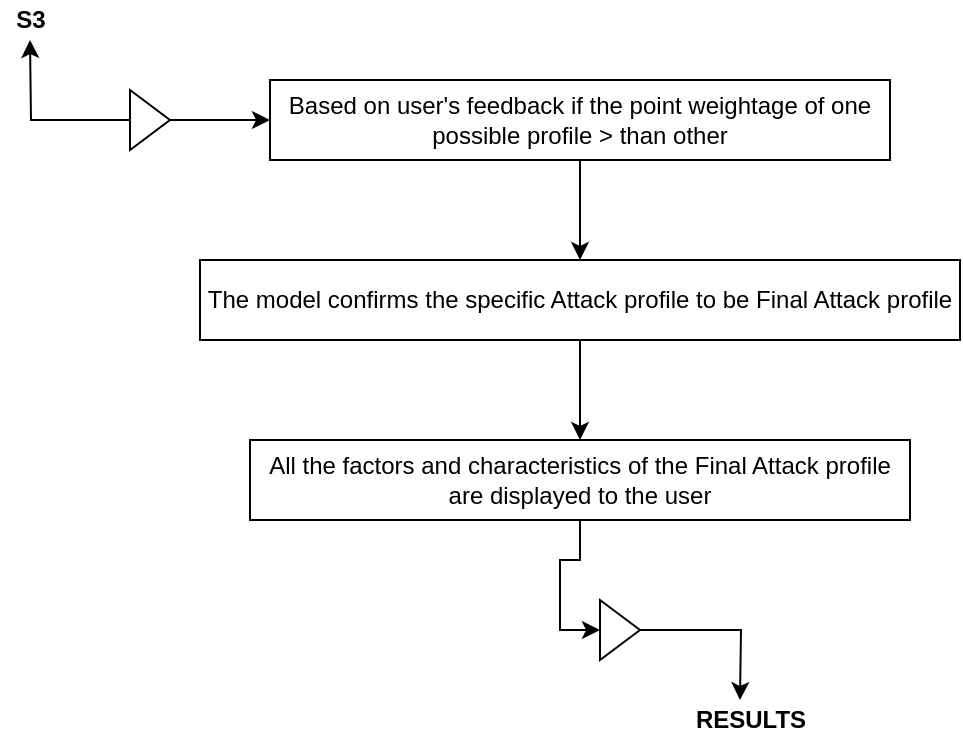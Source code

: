 <mxfile version="17.1.3" type="github"><diagram id="kkEjVaU-gym7lptXXp74" name="Page-1"><mxGraphModel dx="1022" dy="514" grid="1" gridSize="10" guides="1" tooltips="1" connect="1" arrows="1" fold="1" page="1" pageScale="1" pageWidth="850" pageHeight="1100" math="0" shadow="0"><root><mxCell id="0"/><mxCell id="1" parent="0"/><mxCell id="Eivh0n8Vi36mxutQSteL-1" style="edgeStyle=orthogonalEdgeStyle;rounded=0;orthogonalLoop=1;jettySize=auto;html=1;" edge="1" parent="1" source="Eivh0n8Vi36mxutQSteL-2"><mxGeometry relative="1" as="geometry"><mxPoint x="440" y="210" as="targetPoint"/></mxGeometry></mxCell><mxCell id="Eivh0n8Vi36mxutQSteL-2" value="Based on user's feedback if the point weightage of one possible profile &amp;gt; than other" style="rounded=0;whiteSpace=wrap;html=1;" vertex="1" parent="1"><mxGeometry x="285" y="120" width="310" height="40" as="geometry"/></mxCell><mxCell id="Eivh0n8Vi36mxutQSteL-3" style="edgeStyle=orthogonalEdgeStyle;rounded=0;orthogonalLoop=1;jettySize=auto;html=1;exitX=0.5;exitY=1;exitDx=0;exitDy=0;entryX=0.5;entryY=0;entryDx=0;entryDy=0;" edge="1" parent="1" source="Eivh0n8Vi36mxutQSteL-4" target="Eivh0n8Vi36mxutQSteL-6"><mxGeometry relative="1" as="geometry"/></mxCell><mxCell id="Eivh0n8Vi36mxutQSteL-4" value="The model confirms the specific Attack profile to be Final Attack profile" style="rounded=0;whiteSpace=wrap;html=1;" vertex="1" parent="1"><mxGeometry x="250" y="210" width="380" height="40" as="geometry"/></mxCell><mxCell id="Eivh0n8Vi36mxutQSteL-18" style="edgeStyle=orthogonalEdgeStyle;rounded=0;orthogonalLoop=1;jettySize=auto;html=1;entryX=0;entryY=0.5;entryDx=0;entryDy=0;" edge="1" parent="1" source="Eivh0n8Vi36mxutQSteL-6" target="Eivh0n8Vi36mxutQSteL-14"><mxGeometry relative="1" as="geometry"/></mxCell><mxCell id="Eivh0n8Vi36mxutQSteL-6" value="All the factors and characteristics of the Final Attack profile are displayed to the user" style="rounded=0;whiteSpace=wrap;html=1;" vertex="1" parent="1"><mxGeometry x="275" y="300" width="330" height="40" as="geometry"/></mxCell><mxCell id="Eivh0n8Vi36mxutQSteL-9" style="edgeStyle=orthogonalEdgeStyle;rounded=0;orthogonalLoop=1;jettySize=auto;html=1;entryX=0;entryY=0.5;entryDx=0;entryDy=0;" edge="1" parent="1" source="Eivh0n8Vi36mxutQSteL-11" target="Eivh0n8Vi36mxutQSteL-2"><mxGeometry relative="1" as="geometry"/></mxCell><mxCell id="Eivh0n8Vi36mxutQSteL-10" style="edgeStyle=orthogonalEdgeStyle;rounded=0;orthogonalLoop=1;jettySize=auto;html=1;" edge="1" parent="1" source="Eivh0n8Vi36mxutQSteL-11"><mxGeometry relative="1" as="geometry"><mxPoint x="165" y="100" as="targetPoint"/></mxGeometry></mxCell><mxCell id="Eivh0n8Vi36mxutQSteL-11" value="" style="triangle;whiteSpace=wrap;html=1;" vertex="1" parent="1"><mxGeometry x="215" y="125" width="20" height="30" as="geometry"/></mxCell><mxCell id="Eivh0n8Vi36mxutQSteL-12" value="&lt;b&gt;S3&lt;/b&gt;" style="text;html=1;align=center;verticalAlign=middle;resizable=0;points=[];autosize=1;strokeColor=none;fillColor=none;" vertex="1" parent="1"><mxGeometry x="150" y="80" width="30" height="20" as="geometry"/></mxCell><mxCell id="Eivh0n8Vi36mxutQSteL-13" style="edgeStyle=orthogonalEdgeStyle;rounded=0;orthogonalLoop=1;jettySize=auto;html=1;" edge="1" parent="1" source="Eivh0n8Vi36mxutQSteL-14"><mxGeometry relative="1" as="geometry"><mxPoint x="520" y="430" as="targetPoint"/></mxGeometry></mxCell><mxCell id="Eivh0n8Vi36mxutQSteL-14" value="" style="triangle;whiteSpace=wrap;html=1;" vertex="1" parent="1"><mxGeometry x="450" y="380" width="20" height="30" as="geometry"/></mxCell><mxCell id="Eivh0n8Vi36mxutQSteL-15" value="&lt;b&gt;RESULTS&lt;/b&gt;" style="text;html=1;align=center;verticalAlign=middle;resizable=0;points=[];autosize=1;strokeColor=none;fillColor=none;" vertex="1" parent="1"><mxGeometry x="490" y="430" width="70" height="20" as="geometry"/></mxCell></root></mxGraphModel></diagram></mxfile>